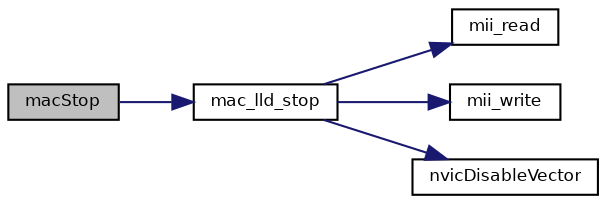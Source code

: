 digraph "macStop"
{
  bgcolor="transparent";
  edge [fontname="Helvetica",fontsize="8",labelfontname="Helvetica",labelfontsize="8"];
  node [fontname="Helvetica",fontsize="8",shape=record];
  rankdir="LR";
  Node28 [label="macStop",height=0.2,width=0.4,color="black", fillcolor="grey75", style="filled", fontcolor="black"];
  Node28 -> Node29 [color="midnightblue",fontsize="8",style="solid",fontname="Helvetica"];
  Node29 [label="mac_lld_stop",height=0.2,width=0.4,color="black",URL="$group___m_a_c.html#ga911fa66cf2aa37f1c981fbf74d140565",tooltip="Deactivates the MAC peripheral. "];
  Node29 -> Node30 [color="midnightblue",fontsize="8",style="solid",fontname="Helvetica"];
  Node30 [label="mii_read",height=0.2,width=0.4,color="black",URL="$group___m_a_c.html#ga752399cc55bfe5a4a70e639fd6583a40",tooltip="Reads a PHY register. "];
  Node29 -> Node31 [color="midnightblue",fontsize="8",style="solid",fontname="Helvetica"];
  Node31 [label="mii_write",height=0.2,width=0.4,color="black",URL="$group___m_a_c.html#gacd5c934f8e5b4a37c8fa6eb57040d878",tooltip="Writes a PHY register. "];
  Node29 -> Node32 [color="midnightblue",fontsize="8",style="solid",fontname="Helvetica"];
  Node32 [label="nvicDisableVector",height=0.2,width=0.4,color="black",URL="$group___c_o_m_m_o_n___a_r_m_c_mx___n_v_i_c.html#gafdc14a7abfb6cb5fd2dd93a05767bbf8",tooltip="Disables an interrupt handler. "];
}
